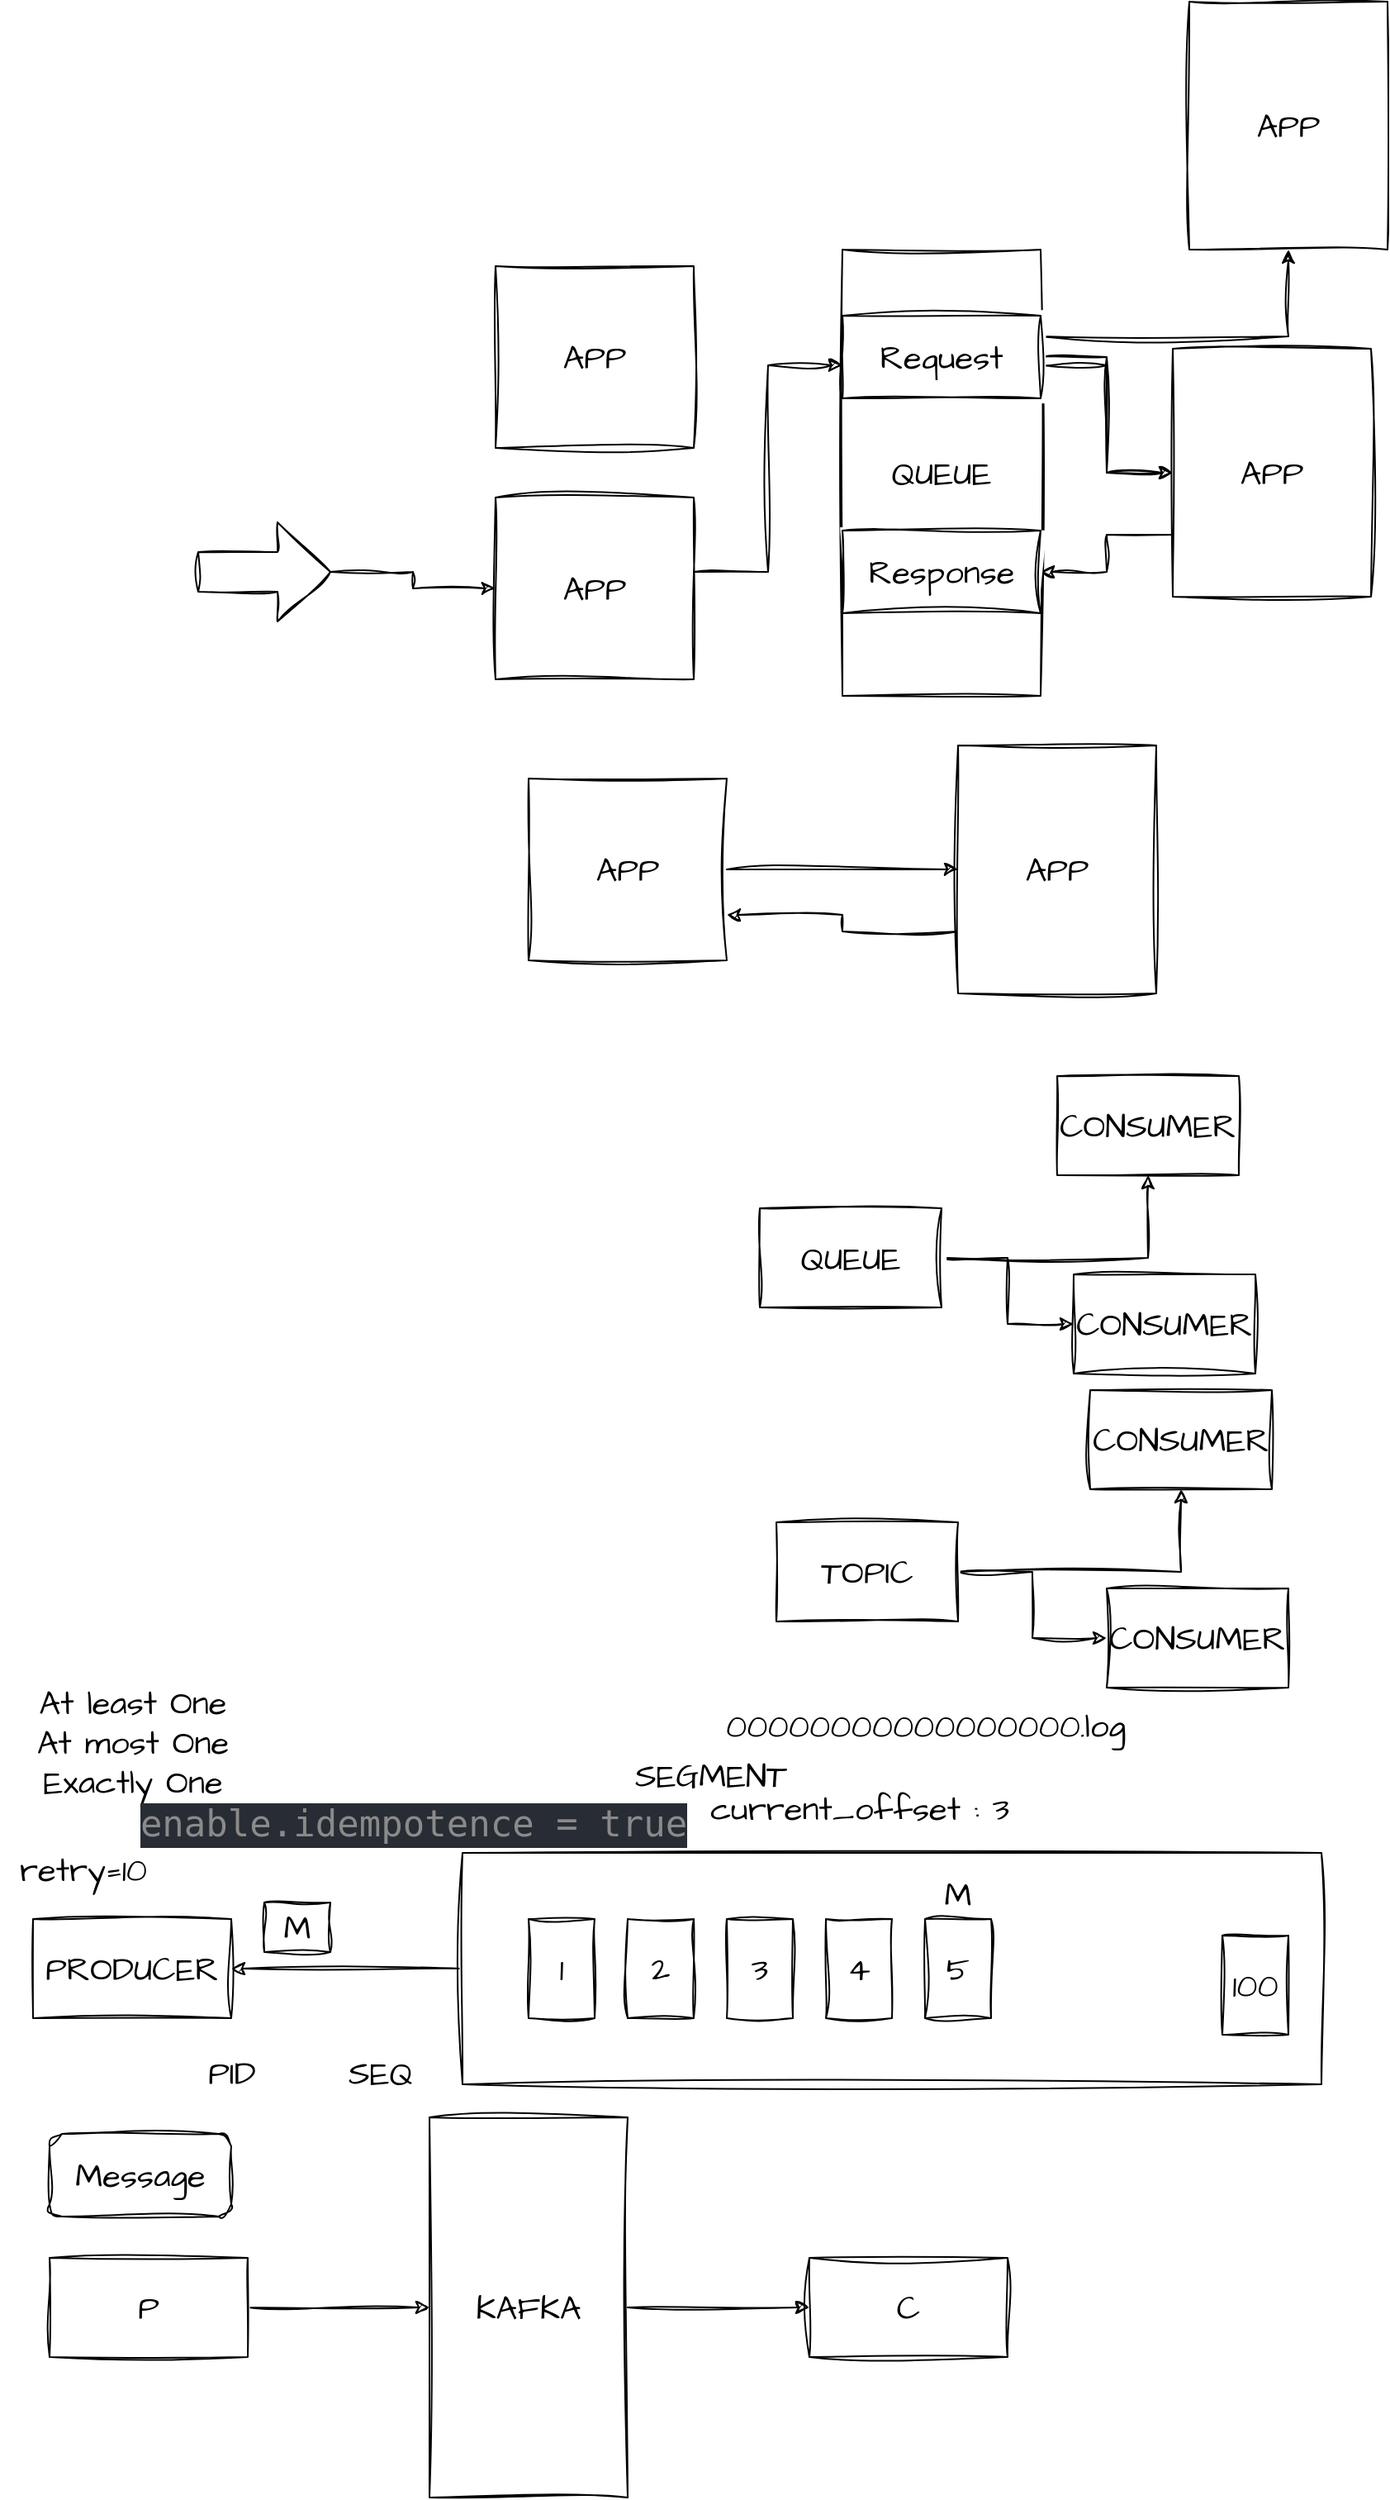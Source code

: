 <mxfile version="22.1.2" type="device">
  <diagram name="Page-1" id="kKi_Sk6lP5XKtbWeCPbU">
    <mxGraphModel dx="5496" dy="3881" grid="1" gridSize="10" guides="1" tooltips="1" connect="1" arrows="1" fold="1" page="1" pageScale="1" pageWidth="4681" pageHeight="3300" math="0" shadow="0">
      <root>
        <mxCell id="0" />
        <mxCell id="1" parent="0" />
        <mxCell id="BeaeA4GzhIFNbfuau6xv-41" value="" style="edgeStyle=orthogonalEdgeStyle;rounded=0;sketch=1;hachureGap=4;jiggle=2;curveFitting=1;orthogonalLoop=1;jettySize=auto;html=1;fontFamily=Architects Daughter;fontSource=https%3A%2F%2Ffonts.googleapis.com%2Fcss%3Ffamily%3DArchitects%2BDaughter;fontSize=16;" edge="1" parent="1" source="BeaeA4GzhIFNbfuau6xv-37" target="BeaeA4GzhIFNbfuau6xv-40">
          <mxGeometry relative="1" as="geometry" />
        </mxCell>
        <mxCell id="BeaeA4GzhIFNbfuau6xv-37" value="" style="rounded=0;whiteSpace=wrap;html=1;sketch=1;hachureGap=4;jiggle=2;curveFitting=1;fontFamily=Architects Daughter;fontSource=https%3A%2F%2Ffonts.googleapis.com%2Fcss%3Ffamily%3DArchitects%2BDaughter;fontSize=20;" vertex="1" parent="1">
          <mxGeometry x="90" y="1090" width="520" height="140" as="geometry" />
        </mxCell>
        <mxCell id="BeaeA4GzhIFNbfuau6xv-4" value="" style="edgeStyle=orthogonalEdgeStyle;rounded=0;sketch=1;hachureGap=4;jiggle=2;curveFitting=1;orthogonalLoop=1;jettySize=auto;html=1;fontFamily=Architects Daughter;fontSource=https%3A%2F%2Ffonts.googleapis.com%2Fcss%3Ffamily%3DArchitects%2BDaughter;fontSize=16;" edge="1" parent="1" source="BeaeA4GzhIFNbfuau6xv-1" target="BeaeA4GzhIFNbfuau6xv-3">
          <mxGeometry relative="1" as="geometry">
            <Array as="points">
              <mxPoint x="275" y="315" />
              <mxPoint x="275" y="190" />
            </Array>
          </mxGeometry>
        </mxCell>
        <mxCell id="BeaeA4GzhIFNbfuau6xv-16" value="" style="edgeStyle=orthogonalEdgeStyle;rounded=0;hachureGap=4;orthogonalLoop=1;jettySize=auto;html=1;fontFamily=Architects Daughter;fontSource=https%3A%2F%2Ffonts.googleapis.com%2Fcss%3Ffamily%3DArchitects%2BDaughter;fontSize=16;endArrow=none;endFill=0;sketch=1;curveFitting=1;jiggle=2;fixDash=0;startArrow=classic;startFill=1;" edge="1" parent="1" source="BeaeA4GzhIFNbfuau6xv-1" target="BeaeA4GzhIFNbfuau6xv-15">
          <mxGeometry relative="1" as="geometry" />
        </mxCell>
        <mxCell id="BeaeA4GzhIFNbfuau6xv-1" value="APP" style="rounded=0;whiteSpace=wrap;html=1;sketch=1;hachureGap=4;jiggle=2;curveFitting=1;fontFamily=Architects Daughter;fontSource=https%3A%2F%2Ffonts.googleapis.com%2Fcss%3Ffamily%3DArchitects%2BDaughter;fontSize=20;" vertex="1" parent="1">
          <mxGeometry x="110" y="270" width="120" height="110" as="geometry" />
        </mxCell>
        <mxCell id="BeaeA4GzhIFNbfuau6xv-6" value="" style="edgeStyle=orthogonalEdgeStyle;rounded=0;sketch=1;hachureGap=4;jiggle=2;curveFitting=1;orthogonalLoop=1;jettySize=auto;html=1;fontFamily=Architects Daughter;fontSource=https%3A%2F%2Ffonts.googleapis.com%2Fcss%3Ffamily%3DArchitects%2BDaughter;fontSize=16;" edge="1" parent="1" source="BeaeA4GzhIFNbfuau6xv-3" target="BeaeA4GzhIFNbfuau6xv-5">
          <mxGeometry relative="1" as="geometry">
            <Array as="points">
              <mxPoint x="480" y="190" />
              <mxPoint x="480" y="255" />
            </Array>
          </mxGeometry>
        </mxCell>
        <mxCell id="BeaeA4GzhIFNbfuau6xv-3" value="QUEUE" style="whiteSpace=wrap;html=1;fontSize=20;fontFamily=Architects Daughter;rounded=0;sketch=1;hachureGap=4;jiggle=2;curveFitting=1;fontSource=https%3A%2F%2Ffonts.googleapis.com%2Fcss%3Ffamily%3DArchitects%2BDaughter;" vertex="1" parent="1">
          <mxGeometry x="320" y="120" width="120" height="270" as="geometry" />
        </mxCell>
        <mxCell id="BeaeA4GzhIFNbfuau6xv-19" style="edgeStyle=orthogonalEdgeStyle;rounded=0;sketch=1;hachureGap=4;jiggle=2;curveFitting=1;orthogonalLoop=1;jettySize=auto;html=1;exitX=0;exitY=0.75;exitDx=0;exitDy=0;entryX=1;entryY=0.5;entryDx=0;entryDy=0;fontFamily=Architects Daughter;fontSource=https%3A%2F%2Ffonts.googleapis.com%2Fcss%3Ffamily%3DArchitects%2BDaughter;fontSize=16;" edge="1" parent="1" source="BeaeA4GzhIFNbfuau6xv-5" target="BeaeA4GzhIFNbfuau6xv-13">
          <mxGeometry relative="1" as="geometry" />
        </mxCell>
        <mxCell id="BeaeA4GzhIFNbfuau6xv-5" value="APP" style="whiteSpace=wrap;html=1;fontSize=20;fontFamily=Architects Daughter;rounded=0;sketch=1;hachureGap=4;jiggle=2;curveFitting=1;fontSource=https%3A%2F%2Ffonts.googleapis.com%2Fcss%3Ffamily%3DArchitects%2BDaughter;" vertex="1" parent="1">
          <mxGeometry x="520" y="180" width="120" height="150" as="geometry" />
        </mxCell>
        <mxCell id="BeaeA4GzhIFNbfuau6xv-9" style="edgeStyle=orthogonalEdgeStyle;rounded=0;sketch=1;hachureGap=4;jiggle=2;curveFitting=1;orthogonalLoop=1;jettySize=auto;html=1;exitX=1;exitY=0.5;exitDx=0;exitDy=0;fontFamily=Architects Daughter;fontSource=https%3A%2F%2Ffonts.googleapis.com%2Fcss%3Ffamily%3DArchitects%2BDaughter;fontSize=16;" edge="1" parent="1" source="BeaeA4GzhIFNbfuau6xv-7" target="BeaeA4GzhIFNbfuau6xv-8">
          <mxGeometry relative="1" as="geometry" />
        </mxCell>
        <mxCell id="BeaeA4GzhIFNbfuau6xv-7" value="APP" style="rounded=0;whiteSpace=wrap;html=1;sketch=1;hachureGap=4;jiggle=2;curveFitting=1;fontFamily=Architects Daughter;fontSource=https%3A%2F%2Ffonts.googleapis.com%2Fcss%3Ffamily%3DArchitects%2BDaughter;fontSize=20;" vertex="1" parent="1">
          <mxGeometry x="130" y="440" width="120" height="110" as="geometry" />
        </mxCell>
        <mxCell id="BeaeA4GzhIFNbfuau6xv-10" style="edgeStyle=orthogonalEdgeStyle;rounded=0;sketch=1;hachureGap=4;jiggle=2;curveFitting=1;orthogonalLoop=1;jettySize=auto;html=1;exitX=0;exitY=0.75;exitDx=0;exitDy=0;entryX=1;entryY=0.75;entryDx=0;entryDy=0;fontFamily=Architects Daughter;fontSource=https%3A%2F%2Ffonts.googleapis.com%2Fcss%3Ffamily%3DArchitects%2BDaughter;fontSize=16;" edge="1" parent="1" source="BeaeA4GzhIFNbfuau6xv-8" target="BeaeA4GzhIFNbfuau6xv-7">
          <mxGeometry relative="1" as="geometry" />
        </mxCell>
        <mxCell id="BeaeA4GzhIFNbfuau6xv-8" value="APP" style="whiteSpace=wrap;html=1;fontSize=20;fontFamily=Architects Daughter;rounded=0;sketch=1;hachureGap=4;jiggle=2;curveFitting=1;fontSource=https%3A%2F%2Ffonts.googleapis.com%2Fcss%3Ffamily%3DArchitects%2BDaughter;" vertex="1" parent="1">
          <mxGeometry x="390" y="420" width="120" height="150" as="geometry" />
        </mxCell>
        <mxCell id="BeaeA4GzhIFNbfuau6xv-11" value="APP" style="rounded=0;whiteSpace=wrap;html=1;sketch=1;hachureGap=4;jiggle=2;curveFitting=1;fontFamily=Architects Daughter;fontSource=https%3A%2F%2Ffonts.googleapis.com%2Fcss%3Ffamily%3DArchitects%2BDaughter;fontSize=20;" vertex="1" parent="1">
          <mxGeometry x="110" y="130" width="120" height="110" as="geometry" />
        </mxCell>
        <mxCell id="BeaeA4GzhIFNbfuau6xv-21" style="edgeStyle=orthogonalEdgeStyle;rounded=0;sketch=1;hachureGap=4;jiggle=2;curveFitting=1;orthogonalLoop=1;jettySize=auto;html=1;exitX=1;exitY=0.25;exitDx=0;exitDy=0;fontFamily=Architects Daughter;fontSource=https%3A%2F%2Ffonts.googleapis.com%2Fcss%3Ffamily%3DArchitects%2BDaughter;fontSize=16;" edge="1" parent="1" source="BeaeA4GzhIFNbfuau6xv-12" target="BeaeA4GzhIFNbfuau6xv-20">
          <mxGeometry relative="1" as="geometry" />
        </mxCell>
        <mxCell id="BeaeA4GzhIFNbfuau6xv-22" value="" style="edgeStyle=orthogonalEdgeStyle;rounded=0;sketch=1;hachureGap=4;jiggle=2;curveFitting=1;orthogonalLoop=1;jettySize=auto;html=1;fontFamily=Architects Daughter;fontSource=https%3A%2F%2Ffonts.googleapis.com%2Fcss%3Ffamily%3DArchitects%2BDaughter;fontSize=16;" edge="1" parent="1" source="BeaeA4GzhIFNbfuau6xv-12" target="BeaeA4GzhIFNbfuau6xv-5">
          <mxGeometry relative="1" as="geometry" />
        </mxCell>
        <mxCell id="BeaeA4GzhIFNbfuau6xv-12" value="Request" style="rounded=0;whiteSpace=wrap;html=1;sketch=1;hachureGap=4;jiggle=2;curveFitting=1;fontFamily=Architects Daughter;fontSource=https%3A%2F%2Ffonts.googleapis.com%2Fcss%3Ffamily%3DArchitects%2BDaughter;fontSize=20;" vertex="1" parent="1">
          <mxGeometry x="320" y="160" width="120" height="50" as="geometry" />
        </mxCell>
        <mxCell id="BeaeA4GzhIFNbfuau6xv-13" value="Response" style="rounded=0;whiteSpace=wrap;html=1;sketch=1;hachureGap=4;jiggle=2;curveFitting=1;fontFamily=Architects Daughter;fontSource=https%3A%2F%2Ffonts.googleapis.com%2Fcss%3Ffamily%3DArchitects%2BDaughter;fontSize=20;" vertex="1" parent="1">
          <mxGeometry x="320" y="290" width="120" height="50" as="geometry" />
        </mxCell>
        <mxCell id="BeaeA4GzhIFNbfuau6xv-15" value="" style="shape=singleArrow;whiteSpace=wrap;html=1;arrowWidth=0.4;arrowSize=0.4;fontSize=20;fontFamily=Architects Daughter;rounded=0;sketch=1;hachureGap=4;jiggle=2;curveFitting=1;fontSource=https%3A%2F%2Ffonts.googleapis.com%2Fcss%3Ffamily%3DArchitects%2BDaughter;" vertex="1" parent="1">
          <mxGeometry x="-70" y="285" width="80" height="60" as="geometry" />
        </mxCell>
        <mxCell id="BeaeA4GzhIFNbfuau6xv-20" value="APP" style="whiteSpace=wrap;html=1;fontSize=20;fontFamily=Architects Daughter;rounded=0;sketch=1;hachureGap=4;jiggle=2;curveFitting=1;fontSource=https%3A%2F%2Ffonts.googleapis.com%2Fcss%3Ffamily%3DArchitects%2BDaughter;" vertex="1" parent="1">
          <mxGeometry x="530" y="-30" width="120" height="150" as="geometry" />
        </mxCell>
        <mxCell id="BeaeA4GzhIFNbfuau6xv-26" value="" style="edgeStyle=orthogonalEdgeStyle;rounded=0;sketch=1;hachureGap=4;jiggle=2;curveFitting=1;orthogonalLoop=1;jettySize=auto;html=1;fontFamily=Architects Daughter;fontSource=https%3A%2F%2Ffonts.googleapis.com%2Fcss%3Ffamily%3DArchitects%2BDaughter;fontSize=16;" edge="1" parent="1" source="BeaeA4GzhIFNbfuau6xv-24" target="BeaeA4GzhIFNbfuau6xv-25">
          <mxGeometry relative="1" as="geometry" />
        </mxCell>
        <mxCell id="BeaeA4GzhIFNbfuau6xv-28" style="edgeStyle=orthogonalEdgeStyle;rounded=0;sketch=1;hachureGap=4;jiggle=2;curveFitting=1;orthogonalLoop=1;jettySize=auto;html=1;exitX=1;exitY=0.5;exitDx=0;exitDy=0;entryX=0;entryY=0.5;entryDx=0;entryDy=0;fontFamily=Architects Daughter;fontSource=https%3A%2F%2Ffonts.googleapis.com%2Fcss%3Ffamily%3DArchitects%2BDaughter;fontSize=16;" edge="1" parent="1" source="BeaeA4GzhIFNbfuau6xv-24" target="BeaeA4GzhIFNbfuau6xv-27">
          <mxGeometry relative="1" as="geometry" />
        </mxCell>
        <mxCell id="BeaeA4GzhIFNbfuau6xv-24" value="QUEUE" style="rounded=0;whiteSpace=wrap;html=1;sketch=1;hachureGap=4;jiggle=2;curveFitting=1;fontFamily=Architects Daughter;fontSource=https%3A%2F%2Ffonts.googleapis.com%2Fcss%3Ffamily%3DArchitects%2BDaughter;fontSize=20;" vertex="1" parent="1">
          <mxGeometry x="270" y="700" width="110" height="60" as="geometry" />
        </mxCell>
        <mxCell id="BeaeA4GzhIFNbfuau6xv-25" value="CONSUMER" style="rounded=0;whiteSpace=wrap;html=1;sketch=1;hachureGap=4;jiggle=2;curveFitting=1;fontFamily=Architects Daughter;fontSource=https%3A%2F%2Ffonts.googleapis.com%2Fcss%3Ffamily%3DArchitects%2BDaughter;fontSize=20;" vertex="1" parent="1">
          <mxGeometry x="450" y="620" width="110" height="60" as="geometry" />
        </mxCell>
        <mxCell id="BeaeA4GzhIFNbfuau6xv-27" value="CONSUMER" style="rounded=0;whiteSpace=wrap;html=1;sketch=1;hachureGap=4;jiggle=2;curveFitting=1;fontFamily=Architects Daughter;fontSource=https%3A%2F%2Ffonts.googleapis.com%2Fcss%3Ffamily%3DArchitects%2BDaughter;fontSize=20;" vertex="1" parent="1">
          <mxGeometry x="460" y="740" width="110" height="60" as="geometry" />
        </mxCell>
        <mxCell id="BeaeA4GzhIFNbfuau6xv-29" value="" style="edgeStyle=orthogonalEdgeStyle;rounded=0;sketch=1;hachureGap=4;jiggle=2;curveFitting=1;orthogonalLoop=1;jettySize=auto;html=1;fontFamily=Architects Daughter;fontSource=https%3A%2F%2Ffonts.googleapis.com%2Fcss%3Ffamily%3DArchitects%2BDaughter;fontSize=16;" edge="1" parent="1" source="BeaeA4GzhIFNbfuau6xv-31" target="BeaeA4GzhIFNbfuau6xv-32">
          <mxGeometry relative="1" as="geometry" />
        </mxCell>
        <mxCell id="BeaeA4GzhIFNbfuau6xv-30" style="edgeStyle=orthogonalEdgeStyle;rounded=0;sketch=1;hachureGap=4;jiggle=2;curveFitting=1;orthogonalLoop=1;jettySize=auto;html=1;exitX=1;exitY=0.5;exitDx=0;exitDy=0;entryX=0;entryY=0.5;entryDx=0;entryDy=0;fontFamily=Architects Daughter;fontSource=https%3A%2F%2Ffonts.googleapis.com%2Fcss%3Ffamily%3DArchitects%2BDaughter;fontSize=16;" edge="1" parent="1" source="BeaeA4GzhIFNbfuau6xv-31" target="BeaeA4GzhIFNbfuau6xv-33">
          <mxGeometry relative="1" as="geometry" />
        </mxCell>
        <mxCell id="BeaeA4GzhIFNbfuau6xv-31" value="TOPIC" style="rounded=0;whiteSpace=wrap;html=1;sketch=1;hachureGap=4;jiggle=2;curveFitting=1;fontFamily=Architects Daughter;fontSource=https%3A%2F%2Ffonts.googleapis.com%2Fcss%3Ffamily%3DArchitects%2BDaughter;fontSize=20;" vertex="1" parent="1">
          <mxGeometry x="280" y="890" width="110" height="60" as="geometry" />
        </mxCell>
        <mxCell id="BeaeA4GzhIFNbfuau6xv-32" value="CONSUMER" style="rounded=0;whiteSpace=wrap;html=1;sketch=1;hachureGap=4;jiggle=2;curveFitting=1;fontFamily=Architects Daughter;fontSource=https%3A%2F%2Ffonts.googleapis.com%2Fcss%3Ffamily%3DArchitects%2BDaughter;fontSize=20;" vertex="1" parent="1">
          <mxGeometry x="470" y="810" width="110" height="60" as="geometry" />
        </mxCell>
        <mxCell id="BeaeA4GzhIFNbfuau6xv-33" value="CONSUMER" style="rounded=0;whiteSpace=wrap;html=1;sketch=1;hachureGap=4;jiggle=2;curveFitting=1;fontFamily=Architects Daughter;fontSource=https%3A%2F%2Ffonts.googleapis.com%2Fcss%3Ffamily%3DArchitects%2BDaughter;fontSize=20;" vertex="1" parent="1">
          <mxGeometry x="480" y="930" width="110" height="60" as="geometry" />
        </mxCell>
        <mxCell id="BeaeA4GzhIFNbfuau6xv-34" value="1" style="rounded=0;whiteSpace=wrap;html=1;sketch=1;hachureGap=4;jiggle=2;curveFitting=1;fontFamily=Architects Daughter;fontSource=https%3A%2F%2Ffonts.googleapis.com%2Fcss%3Ffamily%3DArchitects%2BDaughter;fontSize=20;" vertex="1" parent="1">
          <mxGeometry x="130" y="1130" width="40" height="60" as="geometry" />
        </mxCell>
        <mxCell id="BeaeA4GzhIFNbfuau6xv-35" value="2" style="rounded=0;whiteSpace=wrap;html=1;sketch=1;hachureGap=4;jiggle=2;curveFitting=1;fontFamily=Architects Daughter;fontSource=https%3A%2F%2Ffonts.googleapis.com%2Fcss%3Ffamily%3DArchitects%2BDaughter;fontSize=20;" vertex="1" parent="1">
          <mxGeometry x="190" y="1130" width="40" height="60" as="geometry" />
        </mxCell>
        <mxCell id="BeaeA4GzhIFNbfuau6xv-36" value="3" style="rounded=0;whiteSpace=wrap;html=1;sketch=1;hachureGap=4;jiggle=2;curveFitting=1;fontFamily=Architects Daughter;fontSource=https%3A%2F%2Ffonts.googleapis.com%2Fcss%3Ffamily%3DArchitects%2BDaughter;fontSize=20;" vertex="1" parent="1">
          <mxGeometry x="250" y="1130" width="40" height="60" as="geometry" />
        </mxCell>
        <mxCell id="BeaeA4GzhIFNbfuau6xv-38" value="SEGMENT" style="text;html=1;align=center;verticalAlign=middle;resizable=0;points=[];autosize=1;strokeColor=none;fillColor=none;fontSize=20;fontFamily=Architects Daughter;" vertex="1" parent="1">
          <mxGeometry x="180" y="1023" width="120" height="40" as="geometry" />
        </mxCell>
        <mxCell id="BeaeA4GzhIFNbfuau6xv-39" value="current_offset : 3" style="text;html=1;align=center;verticalAlign=middle;resizable=0;points=[];autosize=1;strokeColor=none;fillColor=none;fontSize=20;fontFamily=Architects Daughter;" vertex="1" parent="1">
          <mxGeometry x="230" y="1043" width="200" height="40" as="geometry" />
        </mxCell>
        <mxCell id="BeaeA4GzhIFNbfuau6xv-40" value="PRODUCER" style="whiteSpace=wrap;html=1;fontSize=20;fontFamily=Architects Daughter;rounded=0;sketch=1;hachureGap=4;jiggle=2;curveFitting=1;fontSource=https%3A%2F%2Ffonts.googleapis.com%2Fcss%3Ffamily%3DArchitects%2BDaughter;" vertex="1" parent="1">
          <mxGeometry x="-170" y="1130" width="120" height="60" as="geometry" />
        </mxCell>
        <mxCell id="BeaeA4GzhIFNbfuau6xv-42" value="100" style="rounded=0;whiteSpace=wrap;html=1;sketch=1;hachureGap=4;jiggle=2;curveFitting=1;fontFamily=Architects Daughter;fontSource=https%3A%2F%2Ffonts.googleapis.com%2Fcss%3Ffamily%3DArchitects%2BDaughter;fontSize=20;" vertex="1" parent="1">
          <mxGeometry x="550" y="1140" width="40" height="60" as="geometry" />
        </mxCell>
        <mxCell id="BeaeA4GzhIFNbfuau6xv-43" value="00000000000000000.log&lt;br&gt;" style="text;html=1;align=center;verticalAlign=middle;resizable=0;points=[];autosize=1;strokeColor=none;fillColor=none;fontSize=20;fontFamily=Architects Daughter;" vertex="1" parent="1">
          <mxGeometry x="235" y="993" width="270" height="40" as="geometry" />
        </mxCell>
        <mxCell id="BeaeA4GzhIFNbfuau6xv-44" value="4" style="rounded=0;whiteSpace=wrap;html=1;sketch=1;hachureGap=4;jiggle=2;curveFitting=1;fontFamily=Architects Daughter;fontSource=https%3A%2F%2Ffonts.googleapis.com%2Fcss%3Ffamily%3DArchitects%2BDaughter;fontSize=20;" vertex="1" parent="1">
          <mxGeometry x="310" y="1130" width="40" height="60" as="geometry" />
        </mxCell>
        <mxCell id="BeaeA4GzhIFNbfuau6xv-45" value="At least One&lt;br&gt;At most One&lt;br&gt;Exactly One" style="text;html=1;align=center;verticalAlign=middle;resizable=0;points=[];autosize=1;strokeColor=none;fillColor=none;fontSize=20;fontFamily=Architects Daughter;" vertex="1" parent="1">
          <mxGeometry x="-180" y="978" width="140" height="90" as="geometry" />
        </mxCell>
        <mxCell id="BeaeA4GzhIFNbfuau6xv-46" value="M" style="rounded=0;whiteSpace=wrap;html=1;sketch=1;hachureGap=4;jiggle=2;curveFitting=1;fontFamily=Architects Daughter;fontSource=https%3A%2F%2Ffonts.googleapis.com%2Fcss%3Ffamily%3DArchitects%2BDaughter;fontSize=20;" vertex="1" parent="1">
          <mxGeometry x="-30" y="1120" width="40" height="30" as="geometry" />
        </mxCell>
        <mxCell id="BeaeA4GzhIFNbfuau6xv-47" value="5" style="rounded=0;whiteSpace=wrap;html=1;sketch=1;hachureGap=4;jiggle=2;curveFitting=1;fontFamily=Architects Daughter;fontSource=https%3A%2F%2Ffonts.googleapis.com%2Fcss%3Ffamily%3DArchitects%2BDaughter;fontSize=20;" vertex="1" parent="1">
          <mxGeometry x="370" y="1130" width="40" height="60" as="geometry" />
        </mxCell>
        <mxCell id="BeaeA4GzhIFNbfuau6xv-48" value="M" style="text;html=1;strokeColor=none;fillColor=none;align=center;verticalAlign=middle;whiteSpace=wrap;rounded=0;fontSize=20;fontFamily=Architects Daughter;" vertex="1" parent="1">
          <mxGeometry x="360" y="1100" width="60" height="30" as="geometry" />
        </mxCell>
        <mxCell id="BeaeA4GzhIFNbfuau6xv-51" value="retry=10" style="text;html=1;align=center;verticalAlign=middle;resizable=0;points=[];autosize=1;strokeColor=none;fillColor=none;fontSize=20;fontFamily=Architects Daughter;" vertex="1" parent="1">
          <mxGeometry x="-190" y="1080" width="100" height="40" as="geometry" />
        </mxCell>
        <mxCell id="BeaeA4GzhIFNbfuau6xv-52" value="&lt;div style=&quot;background-color:#282c34;color:#8a8a8a&quot;&gt;&lt;pre style=&quot;font-family:&#39;JetBrains Mono&#39;,monospace;font-size:16.5pt;&quot;&gt;enable.idempotence = true&lt;/pre&gt;&lt;/div&gt;" style="text;html=1;align=center;verticalAlign=middle;resizable=0;points=[];autosize=1;strokeColor=none;fillColor=none;fontSize=20;fontFamily=Architects Daughter;" vertex="1" parent="1">
          <mxGeometry x="-115" y="1033" width="350" height="80" as="geometry" />
        </mxCell>
        <mxCell id="BeaeA4GzhIFNbfuau6xv-53" value="PID" style="text;html=1;align=center;verticalAlign=middle;resizable=0;points=[];autosize=1;strokeColor=none;fillColor=none;fontSize=20;fontFamily=Architects Daughter;" vertex="1" parent="1">
          <mxGeometry x="-75" y="1203" width="50" height="40" as="geometry" />
        </mxCell>
        <mxCell id="BeaeA4GzhIFNbfuau6xv-54" value="SEQ" style="text;html=1;align=center;verticalAlign=middle;resizable=0;points=[];autosize=1;strokeColor=none;fillColor=none;fontSize=20;fontFamily=Architects Daughter;" vertex="1" parent="1">
          <mxGeometry x="10" y="1203" width="60" height="40" as="geometry" />
        </mxCell>
        <mxCell id="BeaeA4GzhIFNbfuau6xv-57" value="" style="edgeStyle=orthogonalEdgeStyle;rounded=0;sketch=1;hachureGap=4;jiggle=2;curveFitting=1;orthogonalLoop=1;jettySize=auto;html=1;fontFamily=Architects Daughter;fontSource=https%3A%2F%2Ffonts.googleapis.com%2Fcss%3Ffamily%3DArchitects%2BDaughter;fontSize=16;" edge="1" parent="1" source="BeaeA4GzhIFNbfuau6xv-55" target="BeaeA4GzhIFNbfuau6xv-56">
          <mxGeometry relative="1" as="geometry" />
        </mxCell>
        <mxCell id="BeaeA4GzhIFNbfuau6xv-55" value="P" style="rounded=0;whiteSpace=wrap;html=1;sketch=1;hachureGap=4;jiggle=2;curveFitting=1;fontFamily=Architects Daughter;fontSource=https%3A%2F%2Ffonts.googleapis.com%2Fcss%3Ffamily%3DArchitects%2BDaughter;fontSize=20;" vertex="1" parent="1">
          <mxGeometry x="-160" y="1335" width="120" height="60" as="geometry" />
        </mxCell>
        <mxCell id="BeaeA4GzhIFNbfuau6xv-59" value="" style="edgeStyle=orthogonalEdgeStyle;rounded=0;sketch=1;hachureGap=4;jiggle=2;curveFitting=1;orthogonalLoop=1;jettySize=auto;html=1;fontFamily=Architects Daughter;fontSource=https%3A%2F%2Ffonts.googleapis.com%2Fcss%3Ffamily%3DArchitects%2BDaughter;fontSize=16;" edge="1" parent="1" source="BeaeA4GzhIFNbfuau6xv-56" target="BeaeA4GzhIFNbfuau6xv-58">
          <mxGeometry relative="1" as="geometry" />
        </mxCell>
        <mxCell id="BeaeA4GzhIFNbfuau6xv-56" value="KAFKA" style="rounded=0;whiteSpace=wrap;html=1;sketch=1;hachureGap=4;jiggle=2;curveFitting=1;fontFamily=Architects Daughter;fontSource=https%3A%2F%2Ffonts.googleapis.com%2Fcss%3Ffamily%3DArchitects%2BDaughter;fontSize=20;" vertex="1" parent="1">
          <mxGeometry x="70" y="1250" width="120" height="230" as="geometry" />
        </mxCell>
        <mxCell id="BeaeA4GzhIFNbfuau6xv-58" value="C" style="whiteSpace=wrap;html=1;fontSize=20;fontFamily=Architects Daughter;rounded=0;sketch=1;hachureGap=4;jiggle=2;curveFitting=1;fontSource=https%3A%2F%2Ffonts.googleapis.com%2Fcss%3Ffamily%3DArchitects%2BDaughter;" vertex="1" parent="1">
          <mxGeometry x="300" y="1335" width="120" height="60" as="geometry" />
        </mxCell>
        <mxCell id="BeaeA4GzhIFNbfuau6xv-60" value="Message" style="rounded=1;whiteSpace=wrap;html=1;sketch=1;hachureGap=4;jiggle=2;curveFitting=1;fontFamily=Architects Daughter;fontSource=https%3A%2F%2Ffonts.googleapis.com%2Fcss%3Ffamily%3DArchitects%2BDaughter;fontSize=20;" vertex="1" parent="1">
          <mxGeometry x="-160" y="1260" width="110" height="50" as="geometry" />
        </mxCell>
      </root>
    </mxGraphModel>
  </diagram>
</mxfile>
